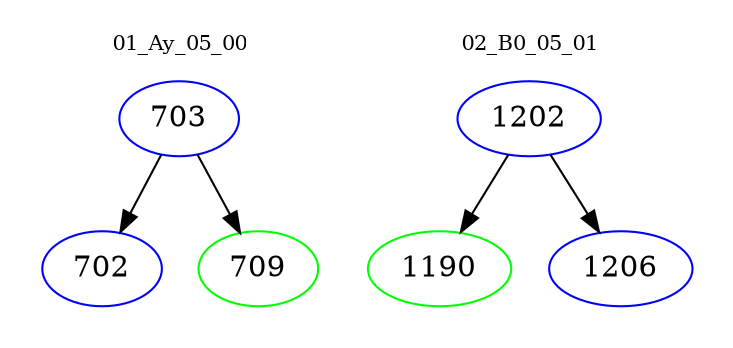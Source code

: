 digraph{
subgraph cluster_0 {
color = white
label = "01_Ay_05_00";
fontsize=10;
T0_703 [label="703", color="blue"]
T0_703 -> T0_702 [color="black"]
T0_702 [label="702", color="blue"]
T0_703 -> T0_709 [color="black"]
T0_709 [label="709", color="green"]
}
subgraph cluster_1 {
color = white
label = "02_B0_05_01";
fontsize=10;
T1_1202 [label="1202", color="blue"]
T1_1202 -> T1_1190 [color="black"]
T1_1190 [label="1190", color="green"]
T1_1202 -> T1_1206 [color="black"]
T1_1206 [label="1206", color="blue"]
}
}
